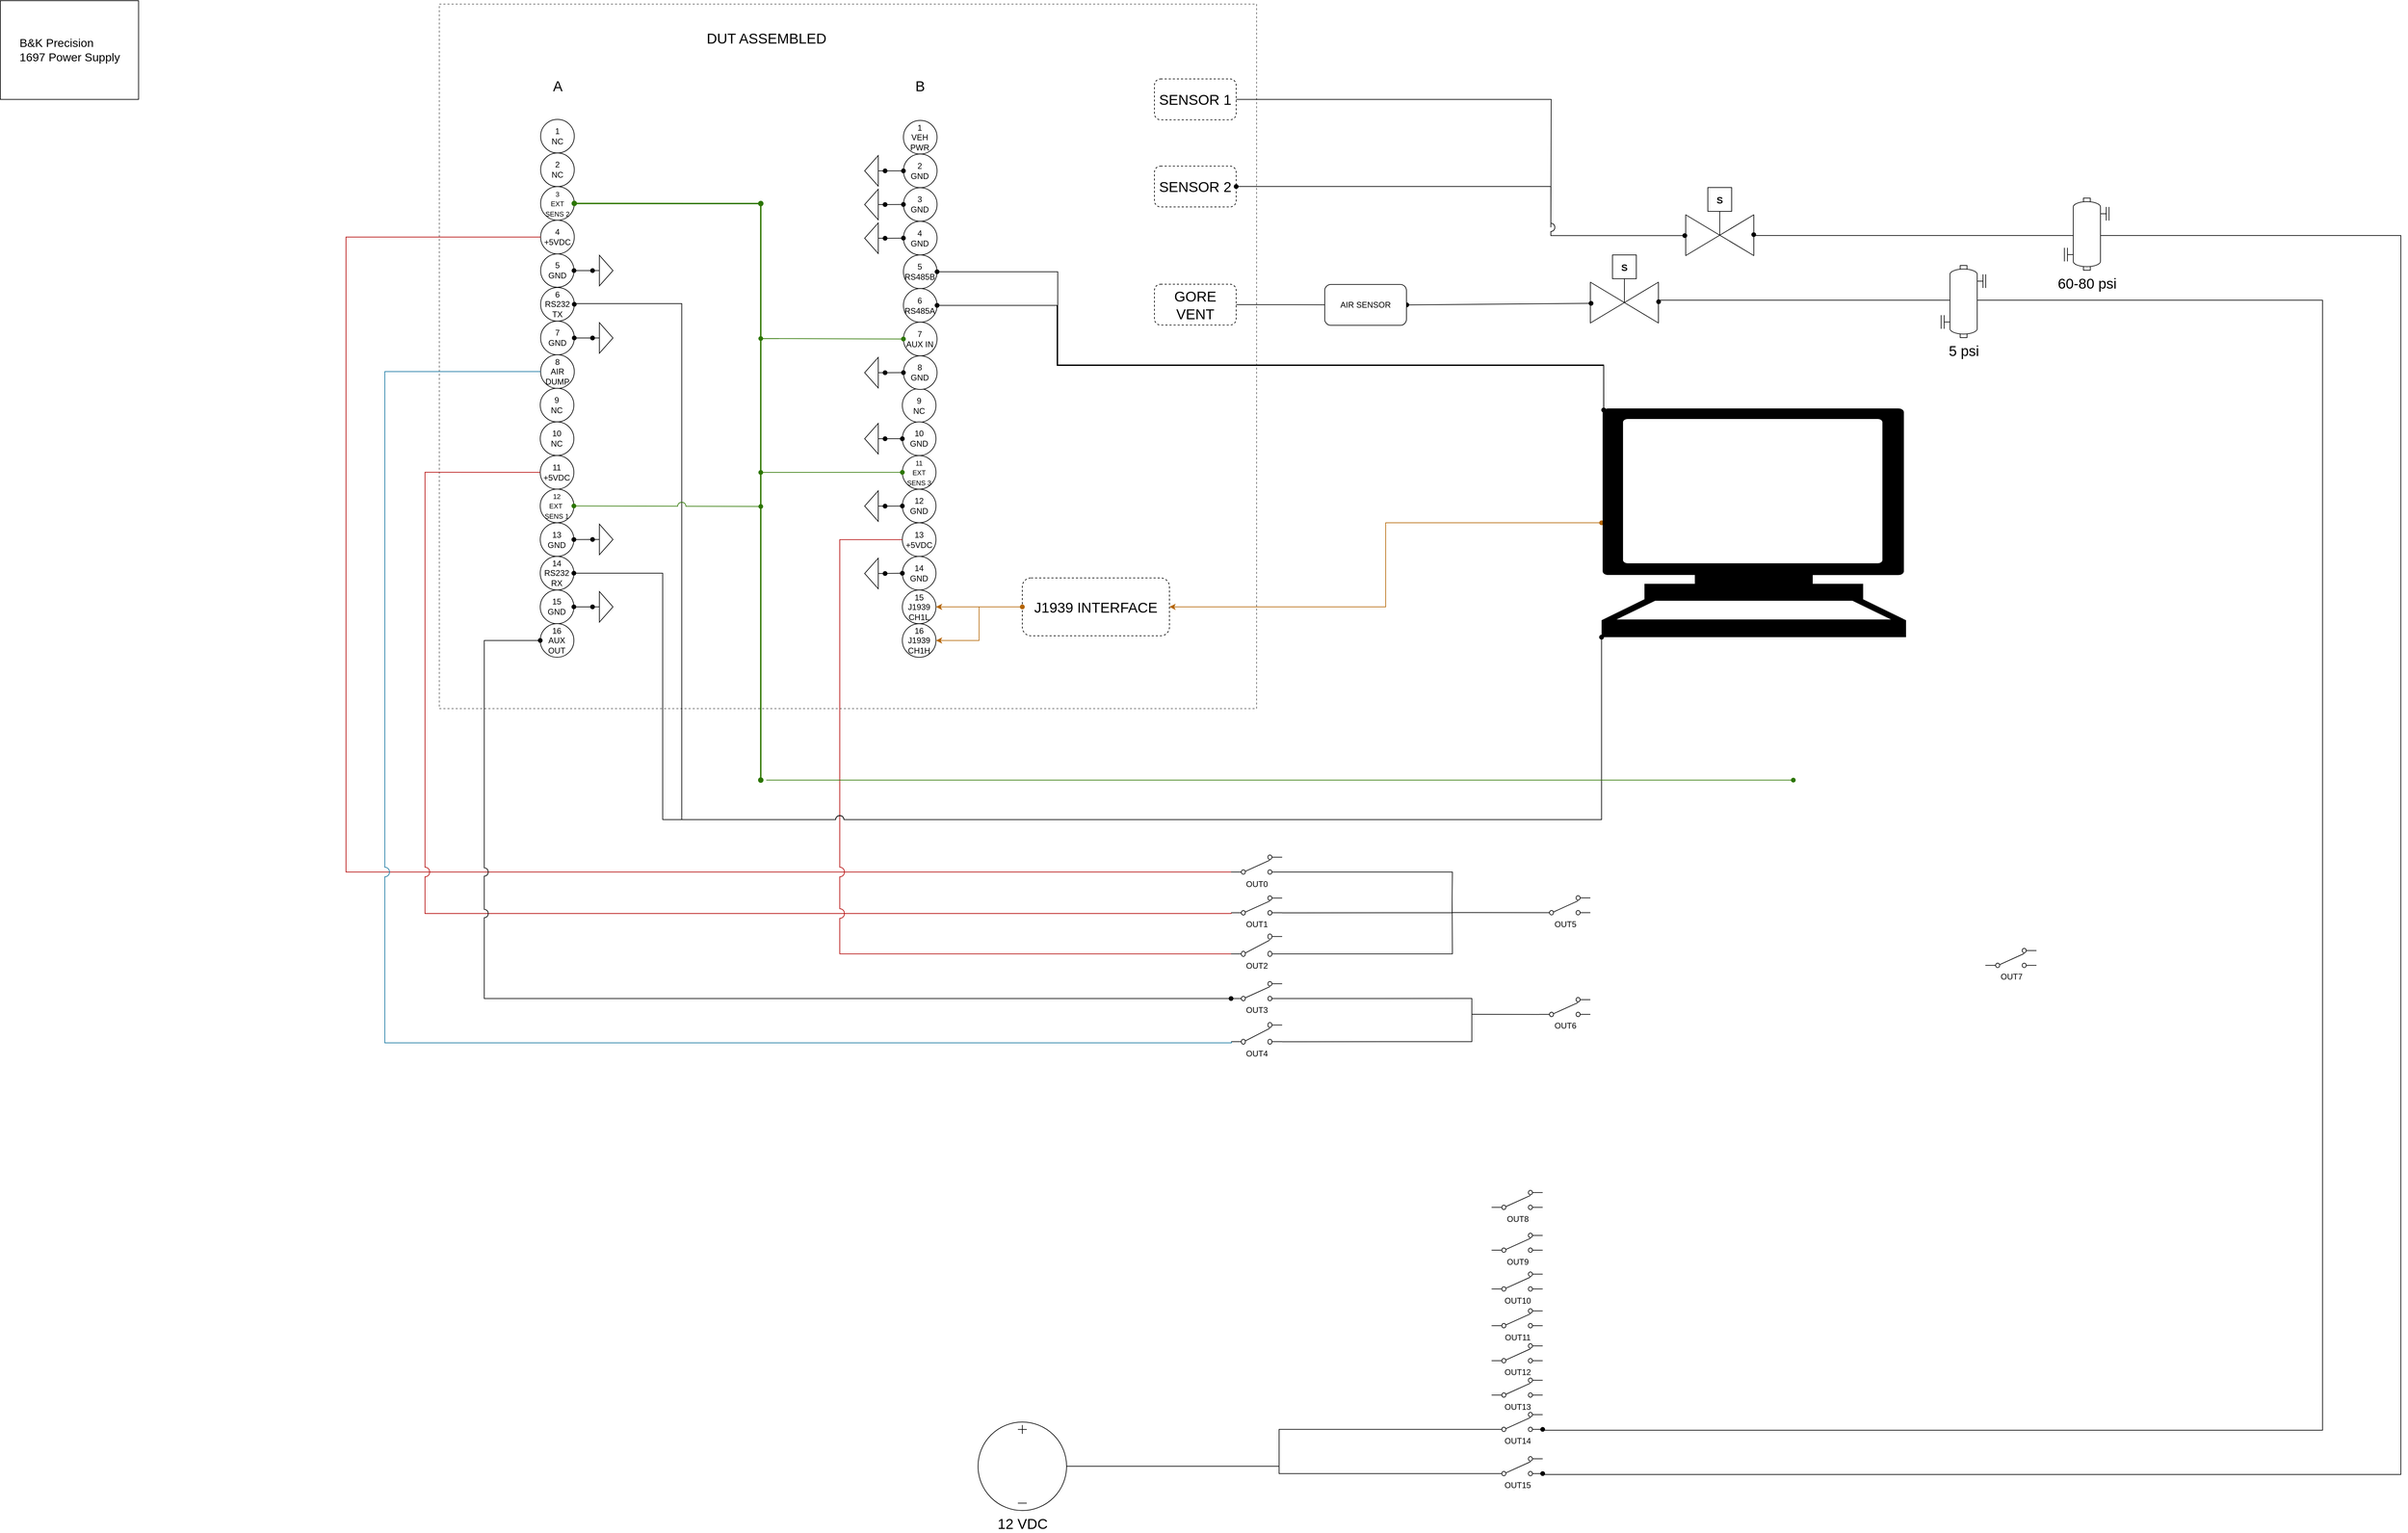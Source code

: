 <mxfile version="10.7.7" type="github"><diagram id="yUkgAFetrHzrEej8k_ya" name="Page-1"><mxGraphModel dx="2323" dy="1192" grid="1" gridSize="29" guides="1" tooltips="1" connect="1" arrows="1" fold="1" page="1" pageScale="1" pageWidth="4000" pageHeight="4000" background="none" math="0" shadow="0"><root><mxCell id="0"/><mxCell id="1" parent="0"/><mxCell id="-BZHvuiN5G1ZEWdsIXF4-2" value="&lt;div style=&quot;text-align: left ; font-size: 17px&quot;&gt;&lt;font style=&quot;font-size: 17px&quot;&gt;B&amp;amp;K Precision&lt;/font&gt;&lt;/div&gt;&lt;font style=&quot;font-size: 17px&quot;&gt;&lt;div style=&quot;text-align: left&quot;&gt;1697 Power Supply&lt;/div&gt;&lt;/font&gt;" style="rounded=0;whiteSpace=wrap;html=1;" parent="1" vertex="1"><mxGeometry x="275.5" y="15" width="203" height="145" as="geometry"/></mxCell><mxCell id="HjAZ5FEOsS6naLrcYmXP-299" value="" style="group" vertex="1" connectable="0" parent="1"><mxGeometry x="2082.5" y="1390" width="75" height="680" as="geometry"/></mxCell><mxCell id="HjAZ5FEOsS6naLrcYmXP-298" value="" style="group" vertex="1" connectable="0" parent="HjAZ5FEOsS6naLrcYmXP-299"><mxGeometry width="75" height="680" as="geometry"/></mxCell><mxCell id="HjAZ5FEOsS6naLrcYmXP-258" value="" style="group" vertex="1" connectable="0" parent="HjAZ5FEOsS6naLrcYmXP-298"><mxGeometry width="75" height="680" as="geometry"/></mxCell><mxCell id="HjAZ5FEOsS6naLrcYmXP-256" value="" style="group" vertex="1" connectable="0" parent="HjAZ5FEOsS6naLrcYmXP-258"><mxGeometry width="75" height="680.0" as="geometry"/></mxCell><mxCell id="HjAZ5FEOsS6naLrcYmXP-227" value="" style="group" vertex="1" connectable="0" parent="HjAZ5FEOsS6naLrcYmXP-256"><mxGeometry width="75" height="680.0" as="geometry"/></mxCell><mxCell id="HjAZ5FEOsS6naLrcYmXP-63" value="" style="group" vertex="1" connectable="0" parent="HjAZ5FEOsS6naLrcYmXP-227"><mxGeometry width="75" height="680.0" as="geometry"/></mxCell><mxCell id="HjAZ5FEOsS6naLrcYmXP-62" value="" style="group" vertex="1" connectable="0" parent="HjAZ5FEOsS6naLrcYmXP-63"><mxGeometry width="75" height="680.0" as="geometry"/></mxCell><mxCell id="HjAZ5FEOsS6naLrcYmXP-59" value="" style="group" vertex="1" connectable="0" parent="HjAZ5FEOsS6naLrcYmXP-62"><mxGeometry width="75" height="680.0" as="geometry"/></mxCell><mxCell id="HjAZ5FEOsS6naLrcYmXP-48" value="" style="group" vertex="1" connectable="0" parent="HjAZ5FEOsS6naLrcYmXP-59"><mxGeometry width="75" height="680.0" as="geometry"/></mxCell><mxCell id="HjAZ5FEOsS6naLrcYmXP-304" value="" style="group" vertex="1" connectable="0" parent="HjAZ5FEOsS6naLrcYmXP-48"><mxGeometry y="-4" width="75" height="162" as="geometry"/></mxCell><mxCell id="HjAZ5FEOsS6naLrcYmXP-4" value="OUT4" style="pointerEvents=1;verticalLabelPosition=bottom;shadow=0;dashed=0;align=center;fillColor=#ffffff;html=1;verticalAlign=top;strokeWidth=1;shape=mxgraph.electrical.electro-mechanical.2-way_switch;" vertex="1" parent="HjAZ5FEOsS6naLrcYmXP-304"><mxGeometry y="130" width="75" height="32" as="geometry"/></mxCell><mxCell id="HjAZ5FEOsS6naLrcYmXP-302" value="" style="group" vertex="1" connectable="0" parent="HjAZ5FEOsS6naLrcYmXP-304"><mxGeometry width="75" height="98.094" as="geometry"/></mxCell><mxCell id="HjAZ5FEOsS6naLrcYmXP-300" value="" style="group;container=1;" vertex="1" connectable="0" parent="HjAZ5FEOsS6naLrcYmXP-302"><mxGeometry width="75" height="98.094" as="geometry"/></mxCell><mxCell id="HjAZ5FEOsS6naLrcYmXP-3" value="OUT3" style="pointerEvents=1;verticalLabelPosition=bottom;shadow=0;dashed=0;align=center;fillColor=#ffffff;html=1;verticalAlign=top;strokeWidth=1;shape=mxgraph.electrical.electro-mechanical.2-way_switch;" vertex="1" parent="HjAZ5FEOsS6naLrcYmXP-300"><mxGeometry y="69.851" width="75" height="28.243" as="geometry"/></mxCell><mxCell id="HjAZ5FEOsS6naLrcYmXP-303" value="" style="group" vertex="1" connectable="0" parent="HjAZ5FEOsS6naLrcYmXP-300"><mxGeometry width="75" height="33" as="geometry"/></mxCell><mxCell id="HjAZ5FEOsS6naLrcYmXP-2" value="OUT2" style="pointerEvents=1;verticalLabelPosition=bottom;shadow=0;dashed=0;align=center;fillColor=#ffffff;html=1;verticalAlign=top;strokeWidth=1;shape=mxgraph.electrical.electro-mechanical.2-way_switch;" vertex="1" parent="HjAZ5FEOsS6naLrcYmXP-303"><mxGeometry width="75" height="33" as="geometry"/></mxCell><mxCell id="HjAZ5FEOsS6naLrcYmXP-61" value="Untitled Layer" parent="0"/><mxCell id="HjAZ5FEOsS6naLrcYmXP-161" value="" style="group;fillOpacity=0;fillColor=none;rounded=0;glass=0;strokeColor=#666666;fontColor=#333333;dashed=1;" vertex="1" connectable="0" parent="HjAZ5FEOsS6naLrcYmXP-61"><mxGeometry x="920" y="20" width="1200" height="1035" as="geometry"/></mxCell><mxCell id="HjAZ5FEOsS6naLrcYmXP-226" value="DUT ASSEMBLED" style="text;html=1;resizable=0;autosize=1;align=center;verticalAlign=middle;points=[];fillColor=none;strokeColor=none;rounded=0;glass=0;labelPosition=center;verticalLabelPosition=middle;fontSize=21;" vertex="1" parent="HjAZ5FEOsS6naLrcYmXP-61"><mxGeometry x="1340" y="60" width="120" height="20" as="geometry"/></mxCell><mxCell id="HjAZ5FEOsS6naLrcYmXP-251" value="A" style="text;html=1;strokeColor=none;fillColor=none;align=center;verticalAlign=middle;whiteSpace=wrap;rounded=0;glass=0;fontSize=21;" vertex="1" parent="HjAZ5FEOsS6naLrcYmXP-61"><mxGeometry x="1073.5" y="130" width="40" height="20" as="geometry"/></mxCell><mxCell id="HjAZ5FEOsS6naLrcYmXP-252" value="B" style="text;html=1;strokeColor=none;fillColor=none;align=center;verticalAlign=middle;whiteSpace=wrap;rounded=0;glass=0;fontSize=21;" vertex="1" parent="HjAZ5FEOsS6naLrcYmXP-61"><mxGeometry x="1606" y="130" width="40" height="20" as="geometry"/></mxCell><mxCell id="HjAZ5FEOsS6naLrcYmXP-308" style="edgeStyle=elbowEdgeStyle;rounded=0;jumpStyle=none;jumpSize=12;orthogonalLoop=1;jettySize=auto;html=1;entryX=0;entryY=0.885;entryDx=0;entryDy=0;entryPerimeter=0;sourcePerimeterSpacing=0;endArrow=none;endFill=0;targetPerimeterSpacing=0;fontSize=21;" edge="1" parent="HjAZ5FEOsS6naLrcYmXP-61" source="HjAZ5FEOsS6naLrcYmXP-262" target="HjAZ5FEOsS6naLrcYmXP-19"><mxGeometry relative="1" as="geometry"/></mxCell><mxCell id="HjAZ5FEOsS6naLrcYmXP-262" value="12 VDC" style="pointerEvents=1;verticalLabelPosition=bottom;shadow=0;dashed=0;align=center;fillColor=#ffffff;html=1;verticalAlign=top;strokeWidth=1;shape=mxgraph.electrical.signal_sources.dc_source_3;rounded=0;glass=0;fontSize=21;" vertex="1" parent="HjAZ5FEOsS6naLrcYmXP-61"><mxGeometry x="1711" y="2103" width="130" height="130" as="geometry"/></mxCell><mxCell id="HjAZ5FEOsS6naLrcYmXP-268" value="" style="verticalLabelPosition=bottom;align=center;html=1;verticalAlign=top;pointerEvents=1;dashed=0;shape=mxgraph.pid2valves.valve;valveType=gate;actuator=solenoid;rounded=0;glass=0;strokeWidth=1;fillColor=none;fontSize=21;" vertex="1" parent="HjAZ5FEOsS6naLrcYmXP-61"><mxGeometry x="2750" y="289.5" width="100" height="100" as="geometry"/></mxCell><mxCell id="HjAZ5FEOsS6naLrcYmXP-279" style="edgeStyle=orthogonalEdgeStyle;rounded=0;jumpStyle=sharp;jumpSize=12;orthogonalLoop=1;jettySize=auto;html=1;exitX=1;exitY=0.5;exitDx=0;exitDy=0;sourcePerimeterSpacing=0;endArrow=none;endFill=0;targetPerimeterSpacing=0;fontSize=21;" edge="1" parent="HjAZ5FEOsS6naLrcYmXP-61" source="HjAZ5FEOsS6naLrcYmXP-271"><mxGeometry relative="1" as="geometry"><mxPoint x="2552" y="348" as="targetPoint"/></mxGeometry></mxCell><mxCell id="HjAZ5FEOsS6naLrcYmXP-271" value="SENSOR 1" style="rounded=1;whiteSpace=wrap;html=1;glass=0;dashed=1;strokeWidth=1;fillColor=none;fontSize=21;align=center;" vertex="1" parent="HjAZ5FEOsS6naLrcYmXP-61"><mxGeometry x="1970" y="130" width="120" height="60" as="geometry"/></mxCell><mxCell id="HjAZ5FEOsS6naLrcYmXP-472" style="edgeStyle=orthogonalEdgeStyle;rounded=0;jumpStyle=arc;jumpSize=12;orthogonalLoop=1;jettySize=auto;html=1;exitX=1;exitY=0.5;exitDx=0;exitDy=0;startArrow=oval;startFill=1;sourcePerimeterSpacing=0;endArrow=oval;endFill=1;targetPerimeterSpacing=0;fontSize=21;entryX=-0.013;entryY=0.706;entryDx=0;entryDy=0;entryPerimeter=0;" edge="1" parent="HjAZ5FEOsS6naLrcYmXP-61" source="HjAZ5FEOsS6naLrcYmXP-272" target="HjAZ5FEOsS6naLrcYmXP-268"><mxGeometry relative="1" as="geometry"><mxPoint x="2697" y="348" as="targetPoint"/><Array as="points"><mxPoint x="2552" y="288"/><mxPoint x="2552" y="360"/></Array></mxGeometry></mxCell><mxCell id="HjAZ5FEOsS6naLrcYmXP-272" value="SENSOR 2" style="rounded=1;whiteSpace=wrap;html=1;glass=0;dashed=1;strokeWidth=1;fillColor=none;fontSize=21;align=center;" vertex="1" parent="HjAZ5FEOsS6naLrcYmXP-61"><mxGeometry x="1970" y="258" width="120" height="60" as="geometry"/></mxCell><mxCell id="HjAZ5FEOsS6naLrcYmXP-289" style="edgeStyle=none;rounded=0;jumpStyle=none;jumpSize=12;orthogonalLoop=1;jettySize=auto;html=1;exitX=1;exitY=0.5;exitDx=0;exitDy=0;sourcePerimeterSpacing=0;endArrow=none;endFill=0;targetPerimeterSpacing=0;fontSize=21;" edge="1" parent="HjAZ5FEOsS6naLrcYmXP-61" source="HjAZ5FEOsS6naLrcYmXP-277" target="HjAZ5FEOsS6naLrcYmXP-290"><mxGeometry relative="1" as="geometry"><mxPoint x="2280" y="461.857" as="targetPoint"/></mxGeometry></mxCell><mxCell id="HjAZ5FEOsS6naLrcYmXP-277" value="GORE VENT" style="rounded=1;whiteSpace=wrap;html=1;glass=0;dashed=1;strokeWidth=1;fillColor=none;fontSize=21;align=center;" vertex="1" parent="HjAZ5FEOsS6naLrcYmXP-61"><mxGeometry x="1970" y="431.5" width="120" height="60" as="geometry"/></mxCell><mxCell id="HjAZ5FEOsS6naLrcYmXP-278" style="edgeStyle=orthogonalEdgeStyle;rounded=0;jumpStyle=sharp;jumpSize=12;orthogonalLoop=1;jettySize=auto;html=1;exitX=1;exitY=0.885;exitDx=0;exitDy=0;exitPerimeter=0;entryX=0.999;entryY=0.692;entryDx=0;entryDy=0;entryPerimeter=0;sourcePerimeterSpacing=0;endArrow=oval;endFill=1;targetPerimeterSpacing=0;fontSize=21;startArrow=oval;startFill=1;" edge="1" parent="HjAZ5FEOsS6naLrcYmXP-61" source="HjAZ5FEOsS6naLrcYmXP-20" target="HjAZ5FEOsS6naLrcYmXP-268"><mxGeometry relative="1" as="geometry"><Array as="points"><mxPoint x="2540" y="2180"/><mxPoint x="3800" y="2180"/><mxPoint x="3800" y="360"/><mxPoint x="2850" y="360"/></Array></mxGeometry></mxCell><mxCell id="HjAZ5FEOsS6naLrcYmXP-287" style="edgeStyle=orthogonalEdgeStyle;rounded=0;jumpStyle=none;jumpSize=12;orthogonalLoop=1;jettySize=auto;html=1;exitX=1;exitY=0.885;exitDx=0;exitDy=0;exitPerimeter=0;sourcePerimeterSpacing=0;endArrow=oval;endFill=1;targetPerimeterSpacing=0;fontSize=21;entryX=1.002;entryY=0.688;entryDx=0;entryDy=0;entryPerimeter=0;startArrow=oval;startFill=1;" edge="1" parent="HjAZ5FEOsS6naLrcYmXP-61" source="HjAZ5FEOsS6naLrcYmXP-19" target="HjAZ5FEOsS6naLrcYmXP-288"><mxGeometry relative="1" as="geometry"><mxPoint x="2880" y="460" as="targetPoint"/><Array as="points"><mxPoint x="3685" y="2115"/><mxPoint x="3685" y="455"/><mxPoint x="2710" y="455"/></Array></mxGeometry></mxCell><mxCell id="HjAZ5FEOsS6naLrcYmXP-288" value="" style="verticalLabelPosition=bottom;align=center;html=1;verticalAlign=top;pointerEvents=1;dashed=0;shape=mxgraph.pid2valves.valve;valveType=gate;actuator=solenoid;rounded=0;glass=0;strokeWidth=1;fillColor=none;fontSize=21;" vertex="1" parent="HjAZ5FEOsS6naLrcYmXP-61"><mxGeometry x="2610" y="388.5" width="100" height="100" as="geometry"/></mxCell><mxCell id="HjAZ5FEOsS6naLrcYmXP-291" style="edgeStyle=none;rounded=0;jumpStyle=none;jumpSize=12;orthogonalLoop=1;jettySize=auto;html=1;exitX=1;exitY=0.5;exitDx=0;exitDy=0;entryX=0.01;entryY=0.711;entryDx=0;entryDy=0;entryPerimeter=0;sourcePerimeterSpacing=0;endArrow=oval;endFill=1;targetPerimeterSpacing=0;fontSize=21;startArrow=oval;startFill=1;" edge="1" parent="HjAZ5FEOsS6naLrcYmXP-61" target="HjAZ5FEOsS6naLrcYmXP-288"><mxGeometry relative="1" as="geometry"><mxPoint x="2340.478" y="461.899" as="sourcePoint"/><mxPoint x="2609.528" y="466.145" as="targetPoint"/></mxGeometry></mxCell><mxCell id="HjAZ5FEOsS6naLrcYmXP-290" value="AIR SENSOR" style="rounded=1;whiteSpace=wrap;html=1;" vertex="1" parent="HjAZ5FEOsS6naLrcYmXP-61"><mxGeometry x="2220" y="431.857" width="120" height="60" as="geometry"/></mxCell><mxCell id="HjAZ5FEOsS6naLrcYmXP-301" value="" style="group" vertex="1" connectable="0" parent="HjAZ5FEOsS6naLrcYmXP-61"><mxGeometry x="2082.5" y="1270" width="75" height="88.193" as="geometry"/></mxCell><mxCell id="1sGnDJpFQEt8SFVLs0En-2" value="OUT0" style="pointerEvents=1;verticalLabelPosition=bottom;shadow=0;dashed=0;align=center;fillColor=#ffffff;html=1;verticalAlign=top;strokeWidth=1;shape=mxgraph.electrical.electro-mechanical.2-way_switch;spacing=3;" parent="HjAZ5FEOsS6naLrcYmXP-301" vertex="1"><mxGeometry width="75" height="28.243" as="geometry"/></mxCell><mxCell id="HjAZ5FEOsS6naLrcYmXP-1" value="OUT1" style="pointerEvents=1;verticalLabelPosition=bottom;shadow=0;dashed=0;align=center;fillColor=#ffffff;html=1;verticalAlign=top;strokeWidth=1;shape=mxgraph.electrical.electro-mechanical.2-way_switch;" vertex="1" parent="HjAZ5FEOsS6naLrcYmXP-301"><mxGeometry y="59.95" width="75" height="28.243" as="geometry"/></mxCell><mxCell id="HjAZ5FEOsS6naLrcYmXP-168" value="" style="group" vertex="1" connectable="0" parent="HjAZ5FEOsS6naLrcYmXP-61"><mxGeometry x="1068.784" y="189.322" width="49.405" height="395.238" as="geometry"/></mxCell><mxCell id="HjAZ5FEOsS6naLrcYmXP-169" value="" style="group" vertex="1" connectable="0" parent="HjAZ5FEOsS6naLrcYmXP-168"><mxGeometry y="197.619" width="49.405" height="197.619" as="geometry"/></mxCell><mxCell id="HjAZ5FEOsS6naLrcYmXP-170" value="" style="group" vertex="1" connectable="0" parent="HjAZ5FEOsS6naLrcYmXP-169"><mxGeometry width="49.405" height="197.619" as="geometry"/></mxCell><mxCell id="HjAZ5FEOsS6naLrcYmXP-171" value="&lt;span&gt;5&lt;br&gt;GND&lt;/span&gt;" style="ellipse;whiteSpace=wrap;html=1;aspect=fixed;strokeWidth=1;" vertex="1" parent="HjAZ5FEOsS6naLrcYmXP-170"><mxGeometry width="49" height="49" as="geometry"/></mxCell><mxCell id="HjAZ5FEOsS6naLrcYmXP-172" value="6&lt;br&gt;RS232 TX" style="ellipse;whiteSpace=wrap;html=1;aspect=fixed;strokeWidth=1;" vertex="1" parent="HjAZ5FEOsS6naLrcYmXP-170"><mxGeometry y="49.405" width="49.405" height="49.405" as="geometry"/></mxCell><mxCell id="HjAZ5FEOsS6naLrcYmXP-173" value="&lt;span&gt;7&lt;br&gt;GND&lt;/span&gt;" style="ellipse;whiteSpace=wrap;html=1;aspect=fixed;strokeWidth=1;" vertex="1" parent="HjAZ5FEOsS6naLrcYmXP-170"><mxGeometry y="98.81" width="49.405" height="49.405" as="geometry"/></mxCell><mxCell id="HjAZ5FEOsS6naLrcYmXP-174" value="8&lt;br&gt;AIR DUMP" style="ellipse;whiteSpace=wrap;html=1;aspect=fixed;strokeWidth=1;" vertex="1" parent="HjAZ5FEOsS6naLrcYmXP-170"><mxGeometry y="148.214" width="49.405" height="49.405" as="geometry"/></mxCell><mxCell id="HjAZ5FEOsS6naLrcYmXP-175" value="" style="group" vertex="1" connectable="0" parent="HjAZ5FEOsS6naLrcYmXP-168"><mxGeometry width="49.405" height="197.619" as="geometry"/></mxCell><mxCell id="HjAZ5FEOsS6naLrcYmXP-176" value="" style="group" vertex="1" connectable="0" parent="HjAZ5FEOsS6naLrcYmXP-175"><mxGeometry width="49.405" height="197.619" as="geometry"/></mxCell><mxCell id="HjAZ5FEOsS6naLrcYmXP-177" value="" style="group" vertex="1" connectable="0" parent="HjAZ5FEOsS6naLrcYmXP-176"><mxGeometry width="49.405" height="197.619" as="geometry"/></mxCell><mxCell id="HjAZ5FEOsS6naLrcYmXP-178" value="1&lt;br&gt;NC" style="ellipse;whiteSpace=wrap;html=1;aspect=fixed;strokeWidth=1;" vertex="1" parent="HjAZ5FEOsS6naLrcYmXP-177"><mxGeometry width="49.405" height="49.405" as="geometry"/></mxCell><mxCell id="HjAZ5FEOsS6naLrcYmXP-179" value="&lt;span&gt;2&lt;br&gt;NC&lt;/span&gt;" style="ellipse;whiteSpace=wrap;html=1;aspect=fixed;strokeWidth=1;" vertex="1" parent="HjAZ5FEOsS6naLrcYmXP-177"><mxGeometry y="49.405" width="49.405" height="49.405" as="geometry"/></mxCell><mxCell id="HjAZ5FEOsS6naLrcYmXP-180" value="&lt;font style=&quot;font-size: 10px&quot;&gt;3&lt;br&gt;EXT SENS 2&lt;/font&gt;" style="ellipse;whiteSpace=wrap;html=1;aspect=fixed;strokeWidth=1;" vertex="1" parent="HjAZ5FEOsS6naLrcYmXP-177"><mxGeometry y="98.81" width="49.405" height="49.405" as="geometry"/></mxCell><mxCell id="HjAZ5FEOsS6naLrcYmXP-181" value="4&lt;br&gt;+5VDC" style="ellipse;whiteSpace=wrap;html=1;aspect=fixed;strokeWidth=1;" vertex="1" parent="HjAZ5FEOsS6naLrcYmXP-177"><mxGeometry y="148.214" width="49.405" height="49.405" as="geometry"/></mxCell><mxCell id="HjAZ5FEOsS6naLrcYmXP-182" value="" style="group;" vertex="1" connectable="0" parent="HjAZ5FEOsS6naLrcYmXP-61"><mxGeometry x="1068.188" y="584.322" width="49.405" height="395.238" as="geometry"/></mxCell><mxCell id="HjAZ5FEOsS6naLrcYmXP-183" value="" style="group" vertex="1" connectable="0" parent="HjAZ5FEOsS6naLrcYmXP-182"><mxGeometry width="49.405" height="197.619" as="geometry"/></mxCell><mxCell id="HjAZ5FEOsS6naLrcYmXP-184" value="" style="group" vertex="1" connectable="0" parent="HjAZ5FEOsS6naLrcYmXP-183"><mxGeometry width="49.405" height="197.619" as="geometry"/></mxCell><mxCell id="HjAZ5FEOsS6naLrcYmXP-185" value="&lt;span&gt;9&lt;br&gt;NC&lt;/span&gt;" style="ellipse;whiteSpace=wrap;html=1;aspect=fixed;strokeWidth=1;" vertex="1" parent="HjAZ5FEOsS6naLrcYmXP-184"><mxGeometry width="49.405" height="49.405" as="geometry"/></mxCell><mxCell id="HjAZ5FEOsS6naLrcYmXP-186" value="&lt;span&gt;10&lt;br&gt;NC&lt;/span&gt;" style="ellipse;whiteSpace=wrap;html=1;aspect=fixed;strokeWidth=1;" vertex="1" parent="HjAZ5FEOsS6naLrcYmXP-184"><mxGeometry y="49.405" width="49.405" height="49.405" as="geometry"/></mxCell><mxCell id="HjAZ5FEOsS6naLrcYmXP-187" value="11&lt;br&gt;+5VDC" style="ellipse;whiteSpace=wrap;html=1;aspect=fixed;strokeWidth=1;" vertex="1" parent="HjAZ5FEOsS6naLrcYmXP-184"><mxGeometry y="98.81" width="49.405" height="49.405" as="geometry"/></mxCell><mxCell id="HjAZ5FEOsS6naLrcYmXP-188" value="&lt;span style=&quot;font-size: 10px&quot;&gt;12&lt;br&gt;EXT&amp;nbsp; SENS 1&lt;/span&gt;" style="ellipse;whiteSpace=wrap;html=1;aspect=fixed;strokeWidth=1;" vertex="1" parent="HjAZ5FEOsS6naLrcYmXP-184"><mxGeometry y="148.214" width="49.405" height="49.405" as="geometry"/></mxCell><mxCell id="HjAZ5FEOsS6naLrcYmXP-189" value="" style="group" vertex="1" connectable="0" parent="HjAZ5FEOsS6naLrcYmXP-182"><mxGeometry y="197.619" width="49.405" height="197.619" as="geometry"/></mxCell><mxCell id="HjAZ5FEOsS6naLrcYmXP-190" value="" style="group" vertex="1" connectable="0" parent="HjAZ5FEOsS6naLrcYmXP-189"><mxGeometry width="49.405" height="197.619" as="geometry"/></mxCell><mxCell id="HjAZ5FEOsS6naLrcYmXP-191" value="&lt;span&gt;13&lt;br&gt;GND&lt;/span&gt;" style="ellipse;whiteSpace=wrap;html=1;aspect=fixed;strokeWidth=1;" vertex="1" parent="HjAZ5FEOsS6naLrcYmXP-190"><mxGeometry width="49.405" height="49.405" as="geometry"/></mxCell><mxCell id="HjAZ5FEOsS6naLrcYmXP-192" value="14&lt;br&gt;RS232 RX" style="ellipse;whiteSpace=wrap;html=1;aspect=fixed;strokeWidth=1;" vertex="1" parent="HjAZ5FEOsS6naLrcYmXP-190"><mxGeometry y="49.405" width="49.405" height="49.405" as="geometry"/></mxCell><mxCell id="HjAZ5FEOsS6naLrcYmXP-193" value="&lt;span&gt;15&lt;br&gt;GND&lt;/span&gt;" style="ellipse;whiteSpace=wrap;html=1;aspect=fixed;strokeWidth=1;" vertex="1" parent="HjAZ5FEOsS6naLrcYmXP-190"><mxGeometry y="98.81" width="49.405" height="49.405" as="geometry"/></mxCell><mxCell id="HjAZ5FEOsS6naLrcYmXP-194" value="16&lt;br&gt;AUX OUT" style="ellipse;whiteSpace=wrap;html=1;aspect=fixed;strokeWidth=1;" vertex="1" parent="HjAZ5FEOsS6naLrcYmXP-190"><mxGeometry y="148.214" width="49.405" height="49.405" as="geometry"/></mxCell><mxCell id="HjAZ5FEOsS6naLrcYmXP-216" value="&lt;span&gt;9&lt;br&gt;NC&lt;/span&gt;" style="ellipse;whiteSpace=wrap;html=1;aspect=fixed;strokeWidth=1;" vertex="1" parent="HjAZ5FEOsS6naLrcYmXP-61"><mxGeometry x="1599.843" y="584.881" width="49.405" height="49.405" as="geometry"/></mxCell><mxCell id="HjAZ5FEOsS6naLrcYmXP-199" value="" style="group" vertex="1" connectable="0" parent="HjAZ5FEOsS6naLrcYmXP-61"><mxGeometry x="1601.438" y="190.881" width="49.405" height="395.238" as="geometry"/></mxCell><mxCell id="HjAZ5FEOsS6naLrcYmXP-200" value="" style="group" vertex="1" connectable="0" parent="HjAZ5FEOsS6naLrcYmXP-199"><mxGeometry y="197.619" width="49.405" height="197.619" as="geometry"/></mxCell><mxCell id="HjAZ5FEOsS6naLrcYmXP-201" value="" style="group" vertex="1" connectable="0" parent="HjAZ5FEOsS6naLrcYmXP-200"><mxGeometry width="49.405" height="197.619" as="geometry"/></mxCell><mxCell id="HjAZ5FEOsS6naLrcYmXP-202" value="5&lt;br&gt;RS485B" style="ellipse;whiteSpace=wrap;html=1;aspect=fixed;strokeWidth=1;" vertex="1" parent="HjAZ5FEOsS6naLrcYmXP-201"><mxGeometry width="49.405" height="49.405" as="geometry"/></mxCell><mxCell id="HjAZ5FEOsS6naLrcYmXP-203" value="6&lt;br&gt;RS485A" style="ellipse;whiteSpace=wrap;html=1;aspect=fixed;strokeWidth=1;" vertex="1" parent="HjAZ5FEOsS6naLrcYmXP-201"><mxGeometry y="49.405" width="49.405" height="49.405" as="geometry"/></mxCell><mxCell id="HjAZ5FEOsS6naLrcYmXP-204" value="7&lt;br&gt;AUX IN" style="ellipse;whiteSpace=wrap;html=1;aspect=fixed;strokeWidth=1;" vertex="1" parent="HjAZ5FEOsS6naLrcYmXP-201"><mxGeometry y="98.81" width="49.405" height="49.405" as="geometry"/></mxCell><mxCell id="HjAZ5FEOsS6naLrcYmXP-205" value="&lt;span&gt;8&lt;br&gt;GND&lt;/span&gt;" style="ellipse;whiteSpace=wrap;html=1;aspect=fixed;strokeWidth=1;" vertex="1" parent="HjAZ5FEOsS6naLrcYmXP-201"><mxGeometry y="148.214" width="49.405" height="49.405" as="geometry"/></mxCell><mxCell id="HjAZ5FEOsS6naLrcYmXP-206" value="" style="group" vertex="1" connectable="0" parent="HjAZ5FEOsS6naLrcYmXP-199"><mxGeometry width="49.405" height="197.619" as="geometry"/></mxCell><mxCell id="HjAZ5FEOsS6naLrcYmXP-207" value="" style="group" vertex="1" connectable="0" parent="HjAZ5FEOsS6naLrcYmXP-206"><mxGeometry width="49.405" height="197.619" as="geometry"/></mxCell><mxCell id="HjAZ5FEOsS6naLrcYmXP-208" value="" style="group" vertex="1" connectable="0" parent="HjAZ5FEOsS6naLrcYmXP-207"><mxGeometry width="49.405" height="197.619" as="geometry"/></mxCell><mxCell id="HjAZ5FEOsS6naLrcYmXP-209" value="1&lt;br&gt;VEH PWR" style="ellipse;whiteSpace=wrap;html=1;aspect=fixed;strokeWidth=1;" vertex="1" parent="HjAZ5FEOsS6naLrcYmXP-208"><mxGeometry width="49.405" height="49.405" as="geometry"/></mxCell><mxCell id="HjAZ5FEOsS6naLrcYmXP-210" value="2&lt;br&gt;GND" style="ellipse;whiteSpace=wrap;html=1;aspect=fixed;strokeWidth=1;" vertex="1" parent="HjAZ5FEOsS6naLrcYmXP-208"><mxGeometry y="49.405" width="49.405" height="49.405" as="geometry"/></mxCell><mxCell id="HjAZ5FEOsS6naLrcYmXP-211" value="&lt;span&gt;3&lt;br&gt;GND&lt;/span&gt;" style="ellipse;whiteSpace=wrap;html=1;aspect=fixed;strokeWidth=1;" vertex="1" parent="HjAZ5FEOsS6naLrcYmXP-208"><mxGeometry y="98.81" width="49.405" height="49.405" as="geometry"/></mxCell><mxCell id="HjAZ5FEOsS6naLrcYmXP-212" value="&lt;span&gt;4&lt;br&gt;GND&lt;/span&gt;" style="ellipse;whiteSpace=wrap;html=1;aspect=fixed;strokeWidth=1;" vertex="1" parent="HjAZ5FEOsS6naLrcYmXP-208"><mxGeometry y="148.214" width="49.405" height="49.405" as="geometry"/></mxCell><mxCell id="HjAZ5FEOsS6naLrcYmXP-213" value="" style="group" vertex="1" connectable="0" parent="HjAZ5FEOsS6naLrcYmXP-61"><mxGeometry x="1599.843" y="584.381" width="49.405" height="395.238" as="geometry"/></mxCell><mxCell id="HjAZ5FEOsS6naLrcYmXP-214" value="" style="group" vertex="1" connectable="0" parent="HjAZ5FEOsS6naLrcYmXP-213"><mxGeometry width="49.405" height="197.619" as="geometry"/></mxCell><mxCell id="HjAZ5FEOsS6naLrcYmXP-215" value="" style="group" vertex="1" connectable="0" parent="HjAZ5FEOsS6naLrcYmXP-214"><mxGeometry width="49.405" height="197.619" as="geometry"/></mxCell><mxCell id="HjAZ5FEOsS6naLrcYmXP-217" value="&lt;span&gt;10&lt;br&gt;GND&lt;/span&gt;" style="ellipse;whiteSpace=wrap;html=1;aspect=fixed;strokeWidth=1;" vertex="1" parent="HjAZ5FEOsS6naLrcYmXP-215"><mxGeometry y="49.405" width="49.405" height="49.405" as="geometry"/></mxCell><mxCell id="HjAZ5FEOsS6naLrcYmXP-218" value="&lt;span style=&quot;font-size: 10px&quot;&gt;11&lt;br&gt;EXT SENS 3&lt;/span&gt;" style="ellipse;whiteSpace=wrap;html=1;aspect=fixed;strokeWidth=1;" vertex="1" parent="HjAZ5FEOsS6naLrcYmXP-215"><mxGeometry y="98.81" width="49.405" height="49.405" as="geometry"/></mxCell><mxCell id="HjAZ5FEOsS6naLrcYmXP-219" value="&lt;span&gt;12&lt;br&gt;GND&lt;/span&gt;" style="ellipse;whiteSpace=wrap;html=1;aspect=fixed;strokeWidth=1;" vertex="1" parent="HjAZ5FEOsS6naLrcYmXP-215"><mxGeometry y="148.214" width="49.405" height="49.405" as="geometry"/></mxCell><mxCell id="HjAZ5FEOsS6naLrcYmXP-220" value="" style="group" vertex="1" connectable="0" parent="HjAZ5FEOsS6naLrcYmXP-213"><mxGeometry y="197.619" width="49.405" height="197.619" as="geometry"/></mxCell><mxCell id="HjAZ5FEOsS6naLrcYmXP-221" value="" style="group" vertex="1" connectable="0" parent="HjAZ5FEOsS6naLrcYmXP-220"><mxGeometry width="49.405" height="197.619" as="geometry"/></mxCell><mxCell id="HjAZ5FEOsS6naLrcYmXP-222" value="13&lt;br&gt;+5VDC" style="ellipse;whiteSpace=wrap;html=1;aspect=fixed;strokeWidth=1;" vertex="1" parent="HjAZ5FEOsS6naLrcYmXP-221"><mxGeometry width="49.405" height="49.405" as="geometry"/></mxCell><mxCell id="HjAZ5FEOsS6naLrcYmXP-223" value="&lt;span&gt;14&lt;br&gt;GND&lt;/span&gt;" style="ellipse;whiteSpace=wrap;html=1;aspect=fixed;strokeWidth=1;" vertex="1" parent="HjAZ5FEOsS6naLrcYmXP-221"><mxGeometry y="49.405" width="49.405" height="49.405" as="geometry"/></mxCell><mxCell id="HjAZ5FEOsS6naLrcYmXP-224" value="&lt;span&gt;15&lt;br&gt;J1939&lt;/span&gt;&lt;br&gt;&lt;span&gt;CH1L&lt;/span&gt;" style="ellipse;whiteSpace=wrap;html=1;aspect=fixed;strokeWidth=1;" vertex="1" parent="HjAZ5FEOsS6naLrcYmXP-221"><mxGeometry y="98.81" width="49.405" height="49.405" as="geometry"/></mxCell><mxCell id="HjAZ5FEOsS6naLrcYmXP-225" value="16&lt;br&gt;J1939&lt;br&gt;CH1H&lt;br&gt;" style="ellipse;whiteSpace=wrap;html=1;aspect=fixed;strokeWidth=1;" vertex="1" parent="HjAZ5FEOsS6naLrcYmXP-221"><mxGeometry y="148.214" width="49.405" height="49.405" as="geometry"/></mxCell><mxCell id="HjAZ5FEOsS6naLrcYmXP-342" style="edgeStyle=orthogonalEdgeStyle;rounded=0;jumpStyle=arc;jumpSize=14;orthogonalLoop=1;jettySize=auto;html=1;exitX=0;exitY=0.5;exitDx=0;exitDy=0;entryX=0;entryY=0.885;entryDx=0;entryDy=0;entryPerimeter=0;sourcePerimeterSpacing=0;endArrow=none;endFill=0;targetPerimeterSpacing=0;fontSize=21;fillColor=#e51400;strokeColor=#B20000;" edge="1" parent="HjAZ5FEOsS6naLrcYmXP-61" source="HjAZ5FEOsS6naLrcYmXP-181" target="1sGnDJpFQEt8SFVLs0En-2"><mxGeometry relative="1" as="geometry"><Array as="points"><mxPoint x="783" y="362"/><mxPoint x="783" y="1295"/></Array></mxGeometry></mxCell><mxCell id="HjAZ5FEOsS6naLrcYmXP-343" style="edgeStyle=orthogonalEdgeStyle;rounded=0;jumpStyle=arc;jumpSize=14;orthogonalLoop=1;jettySize=auto;html=1;entryX=0;entryY=0.885;entryDx=0;entryDy=0;entryPerimeter=0;sourcePerimeterSpacing=0;endArrow=none;endFill=0;targetPerimeterSpacing=0;fontSize=21;fillColor=#e51400;strokeColor=#B20000;exitX=0;exitY=0.5;exitDx=0;exitDy=0;" edge="1" parent="HjAZ5FEOsS6naLrcYmXP-61" source="HjAZ5FEOsS6naLrcYmXP-187" target="HjAZ5FEOsS6naLrcYmXP-1"><mxGeometry relative="1" as="geometry"><mxPoint x="1074" y="708" as="sourcePoint"/><Array as="points"><mxPoint x="899" y="708"/><mxPoint x="899" y="1356"/><mxPoint x="2082" y="1356"/></Array></mxGeometry></mxCell><mxCell id="HjAZ5FEOsS6naLrcYmXP-345" style="edgeStyle=orthogonalEdgeStyle;rounded=0;jumpStyle=arc;jumpSize=14;orthogonalLoop=1;jettySize=auto;html=1;exitX=0;exitY=0.5;exitDx=0;exitDy=0;entryX=0;entryY=0.885;entryDx=0;entryDy=0;entryPerimeter=0;sourcePerimeterSpacing=0;endArrow=none;endFill=0;targetPerimeterSpacing=0;fontSize=21;fillColor=#e51400;strokeColor=#B20000;" edge="1" parent="HjAZ5FEOsS6naLrcYmXP-61" source="HjAZ5FEOsS6naLrcYmXP-222" target="HjAZ5FEOsS6naLrcYmXP-2"><mxGeometry relative="1" as="geometry"><Array as="points"><mxPoint x="1600" y="806"/><mxPoint x="1508" y="806"/><mxPoint x="1508" y="1415"/></Array></mxGeometry></mxCell><mxCell id="HjAZ5FEOsS6naLrcYmXP-347" style="edgeStyle=orthogonalEdgeStyle;rounded=0;jumpStyle=arc;jumpSize=14;orthogonalLoop=1;jettySize=auto;html=1;entryX=0;entryY=0.885;entryDx=0;entryDy=0;entryPerimeter=0;sourcePerimeterSpacing=0;endArrow=none;endFill=0;targetPerimeterSpacing=0;fontSize=21;fillColor=#b1ddf0;strokeColor=#10739e;" edge="1" parent="HjAZ5FEOsS6naLrcYmXP-61" source="HjAZ5FEOsS6naLrcYmXP-174" target="HjAZ5FEOsS6naLrcYmXP-4"><mxGeometry relative="1" as="geometry"><mxPoint x="1073" y="560" as="sourcePoint"/><Array as="points"><mxPoint x="840" y="560"/><mxPoint x="840" y="1546"/><mxPoint x="2083" y="1546"/><mxPoint x="2083" y="1545"/></Array></mxGeometry></mxCell><mxCell id="HjAZ5FEOsS6naLrcYmXP-14" value="OUT9" style="pointerEvents=1;verticalLabelPosition=bottom;shadow=0;dashed=0;align=center;fillColor=#ffffff;html=1;verticalAlign=top;strokeWidth=1;shape=mxgraph.electrical.electro-mechanical.2-way_switch;" vertex="1" parent="HjAZ5FEOsS6naLrcYmXP-61"><mxGeometry x="2465" y="1825.554" width="75" height="28.243" as="geometry"/></mxCell><mxCell id="HjAZ5FEOsS6naLrcYmXP-15" value="OUT10" style="pointerEvents=1;verticalLabelPosition=bottom;shadow=0;dashed=0;align=center;fillColor=#ffffff;html=1;verticalAlign=top;strokeWidth=1;shape=mxgraph.electrical.electro-mechanical.2-way_switch;" vertex="1" parent="HjAZ5FEOsS6naLrcYmXP-61"><mxGeometry x="2465" y="1882.505" width="75" height="28.243" as="geometry"/></mxCell><mxCell id="HjAZ5FEOsS6naLrcYmXP-16" value="OUT11" style="pointerEvents=1;verticalLabelPosition=bottom;shadow=0;dashed=0;align=center;fillColor=#ffffff;html=1;verticalAlign=top;strokeWidth=1;shape=mxgraph.electrical.electro-mechanical.2-way_switch;" vertex="1" parent="HjAZ5FEOsS6naLrcYmXP-61"><mxGeometry x="2465" y="1936.455" width="75" height="28.243" as="geometry"/></mxCell><mxCell id="HjAZ5FEOsS6naLrcYmXP-17" value="OUT12" style="pointerEvents=1;verticalLabelPosition=bottom;shadow=0;dashed=0;align=center;fillColor=#ffffff;html=1;verticalAlign=top;strokeWidth=1;shape=mxgraph.electrical.electro-mechanical.2-way_switch;" vertex="1" parent="HjAZ5FEOsS6naLrcYmXP-61"><mxGeometry x="2465" y="1987.906" width="75" height="28.243" as="geometry"/></mxCell><mxCell id="HjAZ5FEOsS6naLrcYmXP-18" value="OUT13" style="pointerEvents=1;verticalLabelPosition=bottom;shadow=0;dashed=0;align=center;fillColor=#ffffff;html=1;verticalAlign=top;strokeWidth=1;shape=mxgraph.electrical.electro-mechanical.2-way_switch;" vertex="1" parent="HjAZ5FEOsS6naLrcYmXP-61"><mxGeometry x="2465" y="2038.356" width="75" height="28.243" as="geometry"/></mxCell><mxCell id="HjAZ5FEOsS6naLrcYmXP-19" value="OUT14" style="pointerEvents=1;verticalLabelPosition=bottom;shadow=0;dashed=0;align=center;fillColor=#ffffff;html=1;verticalAlign=top;strokeWidth=1;shape=mxgraph.electrical.electro-mechanical.2-way_switch;" vertex="1" parent="HjAZ5FEOsS6naLrcYmXP-61"><mxGeometry x="2465" y="2088.807" width="75" height="28.243" as="geometry"/></mxCell><mxCell id="HjAZ5FEOsS6naLrcYmXP-348" style="edgeStyle=orthogonalEdgeStyle;rounded=0;jumpStyle=arc;jumpSize=14;orthogonalLoop=1;jettySize=auto;html=1;exitX=0;exitY=0.885;exitDx=0;exitDy=0;exitPerimeter=0;entryX=1.008;entryY=0.5;entryDx=0;entryDy=0;entryPerimeter=0;sourcePerimeterSpacing=0;endArrow=none;endFill=0;targetPerimeterSpacing=0;fontSize=21;" edge="1" parent="HjAZ5FEOsS6naLrcYmXP-61" source="HjAZ5FEOsS6naLrcYmXP-20" target="HjAZ5FEOsS6naLrcYmXP-262"><mxGeometry relative="1" as="geometry"/></mxCell><mxCell id="HjAZ5FEOsS6naLrcYmXP-20" value="OUT15" style="pointerEvents=1;verticalLabelPosition=bottom;shadow=0;dashed=0;align=center;fillColor=#ffffff;html=1;verticalAlign=top;strokeWidth=1;shape=mxgraph.electrical.electro-mechanical.2-way_switch;" vertex="1" parent="HjAZ5FEOsS6naLrcYmXP-61"><mxGeometry x="2465" y="2153.757" width="75" height="28.243" as="geometry"/></mxCell><mxCell id="HjAZ5FEOsS6naLrcYmXP-13" value="OUT8" style="pointerEvents=1;verticalLabelPosition=bottom;shadow=0;dashed=0;align=center;fillColor=#ffffff;html=1;verticalAlign=top;strokeWidth=1;shape=mxgraph.electrical.electro-mechanical.2-way_switch;" vertex="1" parent="HjAZ5FEOsS6naLrcYmXP-61"><mxGeometry x="2465" y="1762.604" width="75" height="28.243" as="geometry"/></mxCell><mxCell id="HjAZ5FEOsS6naLrcYmXP-349" style="edgeStyle=orthogonalEdgeStyle;rounded=0;jumpStyle=arc;jumpSize=14;orthogonalLoop=1;jettySize=auto;html=1;exitX=1;exitY=0.885;exitDx=0;exitDy=0;exitPerimeter=0;sourcePerimeterSpacing=0;endArrow=none;endFill=0;targetPerimeterSpacing=0;fontSize=21;" edge="1" parent="HjAZ5FEOsS6naLrcYmXP-61" source="1sGnDJpFQEt8SFVLs0En-2"><mxGeometry relative="1" as="geometry"><mxPoint x="2407" y="1334" as="targetPoint"/></mxGeometry></mxCell><mxCell id="HjAZ5FEOsS6naLrcYmXP-350" style="edgeStyle=orthogonalEdgeStyle;rounded=0;jumpStyle=arc;jumpSize=14;orthogonalLoop=1;jettySize=auto;html=1;exitX=1;exitY=0.885;exitDx=0;exitDy=0;exitPerimeter=0;sourcePerimeterSpacing=0;endArrow=none;endFill=0;targetPerimeterSpacing=0;fontSize=21;" edge="1" parent="HjAZ5FEOsS6naLrcYmXP-61" source="HjAZ5FEOsS6naLrcYmXP-1"><mxGeometry relative="1" as="geometry"><mxPoint x="2407" y="1334" as="targetPoint"/><Array as="points"><mxPoint x="2407" y="1355"/></Array></mxGeometry></mxCell><mxCell id="HjAZ5FEOsS6naLrcYmXP-351" style="edgeStyle=orthogonalEdgeStyle;rounded=0;jumpStyle=arc;jumpSize=14;orthogonalLoop=1;jettySize=auto;html=1;exitX=1;exitY=0.885;exitDx=0;exitDy=0;exitPerimeter=0;sourcePerimeterSpacing=0;endArrow=none;endFill=0;targetPerimeterSpacing=0;fontSize=21;" edge="1" parent="HjAZ5FEOsS6naLrcYmXP-61" source="HjAZ5FEOsS6naLrcYmXP-2"><mxGeometry relative="1" as="geometry"><mxPoint x="2407" y="1334" as="targetPoint"/></mxGeometry></mxCell><mxCell id="HjAZ5FEOsS6naLrcYmXP-355" style="edgeStyle=orthogonalEdgeStyle;rounded=0;jumpStyle=arc;jumpSize=14;orthogonalLoop=1;jettySize=auto;html=1;exitX=0;exitY=0.885;exitDx=0;exitDy=0;exitPerimeter=0;sourcePerimeterSpacing=0;endArrow=none;endFill=0;targetPerimeterSpacing=0;fontSize=21;" edge="1" parent="HjAZ5FEOsS6naLrcYmXP-61" source="HjAZ5FEOsS6naLrcYmXP-5"><mxGeometry relative="1" as="geometry"><mxPoint x="2407.0" y="1354.586" as="targetPoint"/></mxGeometry></mxCell><mxCell id="HjAZ5FEOsS6naLrcYmXP-5" value="OUT5" style="pointerEvents=1;verticalLabelPosition=bottom;shadow=0;dashed=0;align=center;fillColor=#ffffff;html=1;verticalAlign=top;strokeWidth=1;shape=mxgraph.electrical.electro-mechanical.2-way_switch;" vertex="1" parent="HjAZ5FEOsS6naLrcYmXP-61"><mxGeometry x="2535" y="1329.752" width="75" height="28.243" as="geometry"/></mxCell><mxCell id="HjAZ5FEOsS6naLrcYmXP-364" style="edgeStyle=none;rounded=0;jumpStyle=arc;jumpSize=14;orthogonalLoop=1;jettySize=auto;html=1;exitX=0;exitY=0.885;exitDx=0;exitDy=0;exitPerimeter=0;sourcePerimeterSpacing=0;endArrow=none;endFill=0;targetPerimeterSpacing=0;fontSize=21;" edge="1" parent="HjAZ5FEOsS6naLrcYmXP-61" source="HjAZ5FEOsS6naLrcYmXP-11"><mxGeometry relative="1" as="geometry"><mxPoint x="2436" y="1504" as="targetPoint"/><Array as="points"><mxPoint x="2436" y="1504"/></Array></mxGeometry></mxCell><mxCell id="HjAZ5FEOsS6naLrcYmXP-11" value="OUT6" style="pointerEvents=1;verticalLabelPosition=bottom;shadow=0;dashed=0;align=center;fillColor=#ffffff;html=1;verticalAlign=top;strokeWidth=1;shape=mxgraph.electrical.electro-mechanical.2-way_switch;" vertex="1" parent="HjAZ5FEOsS6naLrcYmXP-61"><mxGeometry x="2535" y="1479.203" width="75" height="28.243" as="geometry"/></mxCell><mxCell id="HjAZ5FEOsS6naLrcYmXP-12" value="OUT7" style="pointerEvents=1;verticalLabelPosition=bottom;shadow=0;dashed=0;align=center;fillColor=#ffffff;html=1;verticalAlign=top;strokeWidth=1;shape=mxgraph.electrical.electro-mechanical.2-way_switch;" vertex="1" parent="HjAZ5FEOsS6naLrcYmXP-61"><mxGeometry x="3190" y="1407.153" width="75" height="28.243" as="geometry"/></mxCell><mxCell id="HjAZ5FEOsS6naLrcYmXP-361" style="edgeStyle=orthogonalEdgeStyle;rounded=0;jumpStyle=arc;jumpSize=14;orthogonalLoop=1;jettySize=auto;html=1;exitX=1;exitY=0.885;exitDx=0;exitDy=0;exitPerimeter=0;sourcePerimeterSpacing=0;endArrow=none;endFill=0;targetPerimeterSpacing=0;fontSize=21;" edge="1" parent="HjAZ5FEOsS6naLrcYmXP-61" source="HjAZ5FEOsS6naLrcYmXP-4"><mxGeometry relative="1" as="geometry"><mxPoint x="2436" y="1508" as="targetPoint"/><Array as="points"><mxPoint x="2436" y="1544"/><mxPoint x="2436" y="1508"/></Array></mxGeometry></mxCell><mxCell id="HjAZ5FEOsS6naLrcYmXP-362" style="edgeStyle=orthogonalEdgeStyle;rounded=0;jumpStyle=arc;jumpSize=14;orthogonalLoop=1;jettySize=auto;html=1;exitX=1;exitY=0.885;exitDx=0;exitDy=0;exitPerimeter=0;sourcePerimeterSpacing=0;endArrow=none;endFill=0;targetPerimeterSpacing=0;fontSize=21;" edge="1" parent="HjAZ5FEOsS6naLrcYmXP-61" source="HjAZ5FEOsS6naLrcYmXP-3"><mxGeometry relative="1" as="geometry"><mxPoint x="2436" y="1508" as="targetPoint"/><Array as="points"><mxPoint x="2436" y="1481"/><mxPoint x="2436" y="1508"/></Array></mxGeometry></mxCell><mxCell id="HjAZ5FEOsS6naLrcYmXP-400" value="" style="shape=image;html=1;verticalAlign=top;verticalLabelPosition=bottom;labelBackgroundColor=#ffffff;imageAspect=0;aspect=fixed;image=https://cdn2.iconfinder.com/data/icons/ios-7-icons/50/car_battery-128.png;rounded=0;glass=0;dashed=1;strokeWidth=1;fillColor=#ffffff;fontSize=21;align=center;" vertex="1" parent="HjAZ5FEOsS6naLrcYmXP-61"><mxGeometry x="399.5" y="115" width="45" height="45" as="geometry"/></mxCell><mxCell id="HjAZ5FEOsS6naLrcYmXP-451" style="edgeStyle=elbowEdgeStyle;rounded=0;jumpStyle=arc;jumpSize=12;orthogonalLoop=1;jettySize=auto;html=1;exitX=1;exitY=0.5;exitDx=0;exitDy=0;startArrow=classic;startFill=1;sourcePerimeterSpacing=0;endArrow=oval;endFill=1;targetPerimeterSpacing=0;fontSize=21;entryX=0;entryY=0.5;entryDx=0;entryDy=0;entryPerimeter=0;fillColor=#fad7ac;strokeColor=#b46504;" edge="1" parent="HjAZ5FEOsS6naLrcYmXP-61" source="HjAZ5FEOsS6naLrcYmXP-408" target="HjAZ5FEOsS6naLrcYmXP-454"><mxGeometry relative="1" as="geometry"><mxPoint x="2610" y="812" as="targetPoint"/></mxGeometry></mxCell><mxCell id="HjAZ5FEOsS6naLrcYmXP-408" value="J1939 INTERFACE" style="rounded=1;whiteSpace=wrap;html=1;glass=0;dashed=1;strokeWidth=1;fillColor=#ffffff;fontSize=21;align=center;" vertex="1" parent="HjAZ5FEOsS6naLrcYmXP-61"><mxGeometry x="1776" y="863" width="216" height="85" as="geometry"/></mxCell><mxCell id="HjAZ5FEOsS6naLrcYmXP-448" style="edgeStyle=elbowEdgeStyle;rounded=0;jumpStyle=arc;jumpSize=12;orthogonalLoop=1;jettySize=auto;html=1;exitX=1;exitY=0.5;exitDx=0;exitDy=0;startArrow=classic;startFill=1;sourcePerimeterSpacing=0;endArrow=oval;endFill=1;targetPerimeterSpacing=0;fontSize=21;entryX=0;entryY=0.5;entryDx=0;entryDy=0;fillColor=#fad7ac;strokeColor=#b46504;" edge="1" parent="HjAZ5FEOsS6naLrcYmXP-61" source="HjAZ5FEOsS6naLrcYmXP-224" target="HjAZ5FEOsS6naLrcYmXP-408"><mxGeometry relative="1" as="geometry"><mxPoint x="1713" y="957" as="targetPoint"/><Array as="points"><mxPoint x="1713" y="905"/></Array></mxGeometry></mxCell><mxCell id="HjAZ5FEOsS6naLrcYmXP-450" style="edgeStyle=elbowEdgeStyle;rounded=0;jumpStyle=arc;jumpSize=12;orthogonalLoop=1;jettySize=auto;html=1;exitX=1;exitY=0.5;exitDx=0;exitDy=0;entryX=0;entryY=0.5;entryDx=0;entryDy=0;startArrow=classic;startFill=1;sourcePerimeterSpacing=0;endArrow=oval;endFill=1;targetPerimeterSpacing=0;fontSize=21;fillColor=#fad7ac;strokeColor=#b46504;" edge="1" parent="HjAZ5FEOsS6naLrcYmXP-61" source="HjAZ5FEOsS6naLrcYmXP-225" target="HjAZ5FEOsS6naLrcYmXP-408"><mxGeometry relative="1" as="geometry"><Array as="points"/></mxGeometry></mxCell><mxCell id="HjAZ5FEOsS6naLrcYmXP-454" value="" style="shape=mxgraph.signs.tech.computer;html=1;fillColor=#000000;strokeColor=none;verticalLabelPosition=bottom;verticalAlign=top;align=center;rounded=0;glass=0;dashed=1;fontSize=21;" vertex="1" parent="HjAZ5FEOsS6naLrcYmXP-61"><mxGeometry x="2626.5" y="614" width="447" height="336" as="geometry"/></mxCell><mxCell id="HjAZ5FEOsS6naLrcYmXP-468" style="edgeStyle=elbowEdgeStyle;rounded=0;jumpStyle=arc;jumpSize=12;orthogonalLoop=1;jettySize=auto;html=1;entryX=0;entryY=0.885;entryDx=0;entryDy=0;entryPerimeter=0;startArrow=oval;startFill=1;sourcePerimeterSpacing=0;endArrow=oval;endFill=1;targetPerimeterSpacing=0;fontSize=21;" edge="1" parent="HjAZ5FEOsS6naLrcYmXP-61" source="HjAZ5FEOsS6naLrcYmXP-194" target="HjAZ5FEOsS6naLrcYmXP-3"><mxGeometry relative="1" as="geometry"><Array as="points"><mxPoint x="986" y="1218"/></Array></mxGeometry></mxCell><mxCell id="HjAZ5FEOsS6naLrcYmXP-508" style="edgeStyle=none;rounded=0;jumpStyle=arc;jumpSize=12;orthogonalLoop=1;jettySize=auto;html=1;exitX=1;exitY=0.5;exitDx=0;exitDy=0;entryX=0.5;entryY=0;entryDx=0;entryDy=0;entryPerimeter=0;startArrow=oval;startFill=1;sourcePerimeterSpacing=0;endArrow=oval;endFill=1;targetPerimeterSpacing=0;fontSize=21;" edge="1" parent="HjAZ5FEOsS6naLrcYmXP-61" source="HjAZ5FEOsS6naLrcYmXP-193" target="HjAZ5FEOsS6naLrcYmXP-499"><mxGeometry relative="1" as="geometry"/></mxCell><mxCell id="HjAZ5FEOsS6naLrcYmXP-509" style="edgeStyle=none;rounded=0;jumpStyle=arc;jumpSize=12;orthogonalLoop=1;jettySize=auto;html=1;exitX=1;exitY=0.5;exitDx=0;exitDy=0;entryX=0.5;entryY=0;entryDx=0;entryDy=0;entryPerimeter=0;startArrow=oval;startFill=1;sourcePerimeterSpacing=0;endArrow=oval;endFill=1;targetPerimeterSpacing=0;fontSize=21;" edge="1" parent="HjAZ5FEOsS6naLrcYmXP-61" source="HjAZ5FEOsS6naLrcYmXP-191" target="HjAZ5FEOsS6naLrcYmXP-498"><mxGeometry relative="1" as="geometry"/></mxCell><mxCell id="HjAZ5FEOsS6naLrcYmXP-510" style="edgeStyle=none;rounded=0;jumpStyle=arc;jumpSize=12;orthogonalLoop=1;jettySize=auto;html=1;exitX=1;exitY=0.5;exitDx=0;exitDy=0;entryX=0.5;entryY=0;entryDx=0;entryDy=0;entryPerimeter=0;startArrow=oval;startFill=1;sourcePerimeterSpacing=0;endArrow=oval;endFill=1;targetPerimeterSpacing=0;fontSize=21;" edge="1" parent="HjAZ5FEOsS6naLrcYmXP-61" source="HjAZ5FEOsS6naLrcYmXP-173" target="HjAZ5FEOsS6naLrcYmXP-497"><mxGeometry relative="1" as="geometry"/></mxCell><mxCell id="HjAZ5FEOsS6naLrcYmXP-511" style="edgeStyle=none;rounded=0;jumpStyle=arc;jumpSize=12;orthogonalLoop=1;jettySize=auto;html=1;exitX=1;exitY=0.5;exitDx=0;exitDy=0;entryX=0.5;entryY=0;entryDx=0;entryDy=0;entryPerimeter=0;startArrow=oval;startFill=1;sourcePerimeterSpacing=0;endArrow=oval;endFill=1;targetPerimeterSpacing=0;fontSize=21;" edge="1" parent="HjAZ5FEOsS6naLrcYmXP-61" source="HjAZ5FEOsS6naLrcYmXP-171" target="HjAZ5FEOsS6naLrcYmXP-496"><mxGeometry relative="1" as="geometry"/></mxCell><mxCell id="HjAZ5FEOsS6naLrcYmXP-512" style="edgeStyle=none;rounded=0;jumpStyle=arc;jumpSize=12;orthogonalLoop=1;jettySize=auto;html=1;exitX=0;exitY=0.5;exitDx=0;exitDy=0;entryX=0.5;entryY=0;entryDx=0;entryDy=0;entryPerimeter=0;startArrow=oval;startFill=1;sourcePerimeterSpacing=0;endArrow=oval;endFill=1;targetPerimeterSpacing=0;fontSize=21;" edge="1" parent="HjAZ5FEOsS6naLrcYmXP-61" source="HjAZ5FEOsS6naLrcYmXP-210" target="HjAZ5FEOsS6naLrcYmXP-500"><mxGeometry relative="1" as="geometry"/></mxCell><mxCell id="HjAZ5FEOsS6naLrcYmXP-513" style="edgeStyle=none;rounded=0;jumpStyle=arc;jumpSize=12;orthogonalLoop=1;jettySize=auto;html=1;exitX=0;exitY=0.5;exitDx=0;exitDy=0;entryX=0.5;entryY=0;entryDx=0;entryDy=0;entryPerimeter=0;startArrow=oval;startFill=1;sourcePerimeterSpacing=0;endArrow=oval;endFill=1;targetPerimeterSpacing=0;fontSize=21;" edge="1" parent="HjAZ5FEOsS6naLrcYmXP-61" source="HjAZ5FEOsS6naLrcYmXP-211" target="HjAZ5FEOsS6naLrcYmXP-503"><mxGeometry relative="1" as="geometry"/></mxCell><mxCell id="HjAZ5FEOsS6naLrcYmXP-514" style="edgeStyle=none;rounded=0;jumpStyle=arc;jumpSize=12;orthogonalLoop=1;jettySize=auto;html=1;exitX=0;exitY=0.5;exitDx=0;exitDy=0;entryX=0.5;entryY=0;entryDx=0;entryDy=0;entryPerimeter=0;startArrow=oval;startFill=1;sourcePerimeterSpacing=0;endArrow=oval;endFill=1;targetPerimeterSpacing=0;fontSize=21;" edge="1" parent="HjAZ5FEOsS6naLrcYmXP-61" source="HjAZ5FEOsS6naLrcYmXP-212" target="HjAZ5FEOsS6naLrcYmXP-502"><mxGeometry relative="1" as="geometry"/></mxCell><mxCell id="HjAZ5FEOsS6naLrcYmXP-515" style="edgeStyle=none;rounded=0;jumpStyle=arc;jumpSize=12;orthogonalLoop=1;jettySize=auto;html=1;exitX=0;exitY=0.5;exitDx=0;exitDy=0;entryX=0.5;entryY=0;entryDx=0;entryDy=0;entryPerimeter=0;startArrow=oval;startFill=1;sourcePerimeterSpacing=0;endArrow=oval;endFill=1;targetPerimeterSpacing=0;fontSize=21;" edge="1" parent="HjAZ5FEOsS6naLrcYmXP-61" source="HjAZ5FEOsS6naLrcYmXP-205" target="HjAZ5FEOsS6naLrcYmXP-504"><mxGeometry relative="1" as="geometry"/></mxCell><mxCell id="HjAZ5FEOsS6naLrcYmXP-516" style="edgeStyle=none;rounded=0;jumpStyle=arc;jumpSize=12;orthogonalLoop=1;jettySize=auto;html=1;exitX=0;exitY=0.5;exitDx=0;exitDy=0;entryX=0.5;entryY=0;entryDx=0;entryDy=0;entryPerimeter=0;startArrow=oval;startFill=1;sourcePerimeterSpacing=0;endArrow=oval;endFill=1;targetPerimeterSpacing=0;fontSize=21;" edge="1" parent="HjAZ5FEOsS6naLrcYmXP-61" source="HjAZ5FEOsS6naLrcYmXP-217" target="HjAZ5FEOsS6naLrcYmXP-505"><mxGeometry relative="1" as="geometry"/></mxCell><mxCell id="HjAZ5FEOsS6naLrcYmXP-517" style="edgeStyle=none;rounded=0;jumpStyle=arc;jumpSize=12;orthogonalLoop=1;jettySize=auto;html=1;exitX=0;exitY=0.5;exitDx=0;exitDy=0;entryX=0.5;entryY=0;entryDx=0;entryDy=0;entryPerimeter=0;startArrow=oval;startFill=1;sourcePerimeterSpacing=0;endArrow=oval;endFill=1;targetPerimeterSpacing=0;fontSize=21;" edge="1" parent="HjAZ5FEOsS6naLrcYmXP-61" source="HjAZ5FEOsS6naLrcYmXP-219" target="HjAZ5FEOsS6naLrcYmXP-506"><mxGeometry relative="1" as="geometry"/></mxCell><mxCell id="HjAZ5FEOsS6naLrcYmXP-518" style="edgeStyle=none;rounded=0;jumpStyle=arc;jumpSize=12;orthogonalLoop=1;jettySize=auto;html=1;exitX=0;exitY=0.5;exitDx=0;exitDy=0;entryX=0.5;entryY=0;entryDx=0;entryDy=0;entryPerimeter=0;startArrow=oval;startFill=1;sourcePerimeterSpacing=0;endArrow=oval;endFill=1;targetPerimeterSpacing=0;fontSize=21;" edge="1" parent="HjAZ5FEOsS6naLrcYmXP-61" source="HjAZ5FEOsS6naLrcYmXP-223" target="HjAZ5FEOsS6naLrcYmXP-507"><mxGeometry relative="1" as="geometry"/></mxCell><mxCell id="HjAZ5FEOsS6naLrcYmXP-519" value="" style="group" vertex="1" connectable="0" parent="HjAZ5FEOsS6naLrcYmXP-61"><mxGeometry x="1137.5" y="396.471" width="45" height="524" as="geometry"/></mxCell><mxCell id="HjAZ5FEOsS6naLrcYmXP-496" value="" style="pointerEvents=1;verticalLabelPosition=bottom;shadow=0;dashed=0;align=center;fillColor=#ffffff;html=1;verticalAlign=top;strokeWidth=1;shape=mxgraph.electrical.signal_sources.signal_ground;rounded=0;glass=0;fontSize=21;rotation=-90;" vertex="1" parent="HjAZ5FEOsS6naLrcYmXP-519"><mxGeometry width="45" height="30" as="geometry"/></mxCell><mxCell id="HjAZ5FEOsS6naLrcYmXP-497" value="" style="pointerEvents=1;verticalLabelPosition=bottom;shadow=0;dashed=0;align=center;fillColor=#ffffff;html=1;verticalAlign=top;strokeWidth=1;shape=mxgraph.electrical.signal_sources.signal_ground;rounded=0;glass=0;fontSize=21;rotation=-90;" vertex="1" parent="HjAZ5FEOsS6naLrcYmXP-519"><mxGeometry y="99" width="45" height="30" as="geometry"/></mxCell><mxCell id="HjAZ5FEOsS6naLrcYmXP-498" value="" style="pointerEvents=1;verticalLabelPosition=bottom;shadow=0;dashed=0;align=center;fillColor=#ffffff;html=1;verticalAlign=top;strokeWidth=1;shape=mxgraph.electrical.signal_sources.signal_ground;rounded=0;glass=0;fontSize=21;rotation=-90;" vertex="1" parent="HjAZ5FEOsS6naLrcYmXP-519"><mxGeometry y="395" width="45" height="30" as="geometry"/></mxCell><mxCell id="HjAZ5FEOsS6naLrcYmXP-499" value="" style="pointerEvents=1;verticalLabelPosition=bottom;shadow=0;dashed=0;align=center;fillColor=#ffffff;html=1;verticalAlign=top;strokeWidth=1;shape=mxgraph.electrical.signal_sources.signal_ground;rounded=0;glass=0;fontSize=21;rotation=-90;" vertex="1" parent="HjAZ5FEOsS6naLrcYmXP-519"><mxGeometry y="494" width="45" height="30" as="geometry"/></mxCell><mxCell id="HjAZ5FEOsS6naLrcYmXP-520" value="" style="group" vertex="1" connectable="0" parent="HjAZ5FEOsS6naLrcYmXP-61"><mxGeometry x="1537" y="249.971" width="45" height="621.5" as="geometry"/></mxCell><mxCell id="HjAZ5FEOsS6naLrcYmXP-500" value="" style="pointerEvents=1;verticalLabelPosition=bottom;shadow=0;dashed=0;align=center;fillColor=#ffffff;html=1;verticalAlign=top;strokeWidth=1;shape=mxgraph.electrical.signal_sources.signal_ground;rounded=0;glass=0;fontSize=21;rotation=90;" vertex="1" parent="HjAZ5FEOsS6naLrcYmXP-520"><mxGeometry width="45" height="30" as="geometry"/></mxCell><mxCell id="HjAZ5FEOsS6naLrcYmXP-502" value="" style="pointerEvents=1;verticalLabelPosition=bottom;shadow=0;dashed=0;align=center;fillColor=#ffffff;html=1;verticalAlign=top;strokeWidth=1;shape=mxgraph.electrical.signal_sources.signal_ground;rounded=0;glass=0;fontSize=21;rotation=90;" vertex="1" parent="HjAZ5FEOsS6naLrcYmXP-520"><mxGeometry y="99" width="45" height="30" as="geometry"/></mxCell><mxCell id="HjAZ5FEOsS6naLrcYmXP-503" value="" style="pointerEvents=1;verticalLabelPosition=bottom;shadow=0;dashed=0;align=center;fillColor=#ffffff;html=1;verticalAlign=top;strokeWidth=1;shape=mxgraph.electrical.signal_sources.signal_ground;rounded=0;glass=0;fontSize=21;rotation=90;" vertex="1" parent="HjAZ5FEOsS6naLrcYmXP-520"><mxGeometry y="49.5" width="45" height="30" as="geometry"/></mxCell><mxCell id="HjAZ5FEOsS6naLrcYmXP-504" value="" style="pointerEvents=1;verticalLabelPosition=bottom;shadow=0;dashed=0;align=center;fillColor=#ffffff;html=1;verticalAlign=top;strokeWidth=1;shape=mxgraph.electrical.signal_sources.signal_ground;rounded=0;glass=0;fontSize=21;rotation=90;" vertex="1" parent="HjAZ5FEOsS6naLrcYmXP-520"><mxGeometry y="296.5" width="45" height="30" as="geometry"/></mxCell><mxCell id="HjAZ5FEOsS6naLrcYmXP-505" value="" style="pointerEvents=1;verticalLabelPosition=bottom;shadow=0;dashed=0;align=center;fillColor=#ffffff;html=1;verticalAlign=top;strokeWidth=1;shape=mxgraph.electrical.signal_sources.signal_ground;rounded=0;glass=0;fontSize=21;rotation=90;" vertex="1" parent="HjAZ5FEOsS6naLrcYmXP-520"><mxGeometry y="393.5" width="45" height="30" as="geometry"/></mxCell><mxCell id="HjAZ5FEOsS6naLrcYmXP-506" value="" style="pointerEvents=1;verticalLabelPosition=bottom;shadow=0;dashed=0;align=center;fillColor=#ffffff;html=1;verticalAlign=top;strokeWidth=1;shape=mxgraph.electrical.signal_sources.signal_ground;rounded=0;glass=0;fontSize=21;rotation=90;" vertex="1" parent="HjAZ5FEOsS6naLrcYmXP-520"><mxGeometry y="492.5" width="45" height="30" as="geometry"/></mxCell><mxCell id="HjAZ5FEOsS6naLrcYmXP-507" value="" style="pointerEvents=1;verticalLabelPosition=bottom;shadow=0;dashed=0;align=center;fillColor=#ffffff;html=1;verticalAlign=top;strokeWidth=1;shape=mxgraph.electrical.signal_sources.signal_ground;rounded=0;glass=0;fontSize=21;rotation=90;" vertex="1" parent="HjAZ5FEOsS6naLrcYmXP-520"><mxGeometry y="591.5" width="45" height="30" as="geometry"/></mxCell><mxCell id="HjAZ5FEOsS6naLrcYmXP-521" style="edgeStyle=orthogonalEdgeStyle;rounded=0;jumpStyle=arc;jumpSize=12;orthogonalLoop=1;jettySize=auto;html=1;exitX=1;exitY=0.5;exitDx=0;exitDy=0;entryX=0.007;entryY=0.007;entryDx=0;entryDy=0;entryPerimeter=0;startArrow=oval;startFill=1;sourcePerimeterSpacing=0;endArrow=oval;endFill=1;targetPerimeterSpacing=0;fontSize=21;" edge="1" parent="HjAZ5FEOsS6naLrcYmXP-61" source="HjAZ5FEOsS6naLrcYmXP-202" target="HjAZ5FEOsS6naLrcYmXP-454"><mxGeometry relative="1" as="geometry"><Array as="points"><mxPoint x="1828" y="413"/><mxPoint x="1828" y="550"/><mxPoint x="2629" y="550"/></Array></mxGeometry></mxCell><mxCell id="HjAZ5FEOsS6naLrcYmXP-522" style="edgeStyle=orthogonalEdgeStyle;rounded=0;jumpStyle=arc;jumpSize=12;orthogonalLoop=1;jettySize=auto;html=1;exitX=1;exitY=0.5;exitDx=0;exitDy=0;startArrow=oval;startFill=1;sourcePerimeterSpacing=0;endArrow=oval;endFill=1;targetPerimeterSpacing=0;fontSize=21;entryX=0.007;entryY=0.007;entryDx=0;entryDy=0;entryPerimeter=0;" edge="1" parent="HjAZ5FEOsS6naLrcYmXP-61" source="HjAZ5FEOsS6naLrcYmXP-203" target="HjAZ5FEOsS6naLrcYmXP-454"><mxGeometry relative="1" as="geometry"><mxPoint x="2523" y="638" as="targetPoint"/><Array as="points"><mxPoint x="1827" y="462"/><mxPoint x="1827" y="551"/><mxPoint x="2630" y="551"/></Array></mxGeometry></mxCell><mxCell id="HjAZ5FEOsS6naLrcYmXP-530" style="edgeStyle=orthogonalEdgeStyle;rounded=0;jumpStyle=arc;jumpSize=12;orthogonalLoop=1;jettySize=auto;html=1;exitX=1;exitY=0.5;exitDx=0;exitDy=0;entryX=0;entryY=1;entryDx=0;entryDy=0;entryPerimeter=0;startArrow=oval;startFill=1;sourcePerimeterSpacing=0;endArrow=oval;endFill=1;targetPerimeterSpacing=0;fontSize=21;" edge="1" parent="HjAZ5FEOsS6naLrcYmXP-61" source="HjAZ5FEOsS6naLrcYmXP-172" target="HjAZ5FEOsS6naLrcYmXP-454"><mxGeometry relative="1" as="geometry"><Array as="points"><mxPoint x="1276" y="460"/><mxPoint x="1276" y="1218"/><mxPoint x="2626" y="1218"/></Array></mxGeometry></mxCell><mxCell id="HjAZ5FEOsS6naLrcYmXP-531" style="edgeStyle=orthogonalEdgeStyle;rounded=0;jumpStyle=arc;jumpSize=12;orthogonalLoop=1;jettySize=auto;html=1;exitX=1;exitY=0.5;exitDx=0;exitDy=0;startArrow=oval;startFill=1;sourcePerimeterSpacing=0;endArrow=oval;endFill=1;targetPerimeterSpacing=0;fontSize=21;entryX=0;entryY=1;entryDx=0;entryDy=0;entryPerimeter=0;" edge="1" parent="HjAZ5FEOsS6naLrcYmXP-61" source="HjAZ5FEOsS6naLrcYmXP-192" target="HjAZ5FEOsS6naLrcYmXP-454"><mxGeometry relative="1" as="geometry"><mxPoint x="1276.0" y="856.143" as="targetPoint"/><Array as="points"><mxPoint x="1248" y="856"/><mxPoint x="1248" y="1218"/><mxPoint x="2626" y="1218"/></Array></mxGeometry></mxCell><mxCell id="HjAZ5FEOsS6naLrcYmXP-534" style="edgeStyle=none;rounded=0;jumpStyle=arc;jumpSize=12;orthogonalLoop=1;jettySize=auto;html=1;exitX=1;exitY=0.5;exitDx=0;exitDy=0;startArrow=oval;startFill=1;sourcePerimeterSpacing=0;endArrow=oval;endFill=1;targetPerimeterSpacing=0;fontSize=21;fillColor=#60a917;strokeColor=#2D7600;strokeWidth=2;" edge="1" parent="HjAZ5FEOsS6naLrcYmXP-61" source="HjAZ5FEOsS6naLrcYmXP-180"><mxGeometry relative="1" as="geometry"><mxPoint x="1392" y="313" as="targetPoint"/></mxGeometry></mxCell><mxCell id="HjAZ5FEOsS6naLrcYmXP-535" style="edgeStyle=none;rounded=0;jumpStyle=arc;jumpSize=12;orthogonalLoop=1;jettySize=auto;html=1;exitX=1;exitY=0.5;exitDx=0;exitDy=0;startArrow=oval;startFill=1;sourcePerimeterSpacing=0;endArrow=oval;endFill=1;targetPerimeterSpacing=0;fontSize=21;fillColor=#60a917;strokeColor=#2D7600;" edge="1" parent="HjAZ5FEOsS6naLrcYmXP-61" source="HjAZ5FEOsS6naLrcYmXP-188"><mxGeometry relative="1" as="geometry"><mxPoint x="1392" y="758" as="targetPoint"/></mxGeometry></mxCell><mxCell id="HjAZ5FEOsS6naLrcYmXP-536" style="edgeStyle=none;rounded=0;jumpStyle=arc;jumpSize=12;orthogonalLoop=1;jettySize=auto;html=1;exitX=0;exitY=0.5;exitDx=0;exitDy=0;startArrow=oval;startFill=1;sourcePerimeterSpacing=0;endArrow=oval;endFill=1;targetPerimeterSpacing=0;fontSize=21;fillColor=#60a917;strokeColor=#2D7600;" edge="1" parent="HjAZ5FEOsS6naLrcYmXP-61" source="HjAZ5FEOsS6naLrcYmXP-218"><mxGeometry relative="1" as="geometry"><mxPoint x="1392" y="708" as="targetPoint"/></mxGeometry></mxCell><mxCell id="HjAZ5FEOsS6naLrcYmXP-537" style="edgeStyle=orthogonalEdgeStyle;rounded=0;jumpStyle=arc;jumpSize=12;orthogonalLoop=1;jettySize=auto;html=1;exitX=0;exitY=0.5;exitDx=0;exitDy=0;startArrow=oval;startFill=1;sourcePerimeterSpacing=0;endArrow=oval;endFill=1;targetPerimeterSpacing=0;fontSize=21;fillColor=#60a917;strokeColor=#2D7600;" edge="1" parent="HjAZ5FEOsS6naLrcYmXP-61" source="HjAZ5FEOsS6naLrcYmXP-204"><mxGeometry relative="1" as="geometry"><mxPoint x="1392" y="511.333" as="targetPoint"/></mxGeometry></mxCell><mxCell id="HjAZ5FEOsS6naLrcYmXP-539" value="" style="rounded=0;comic=0;strokeWidth=2;endArrow=oval;html=1;fontFamily=Comic Sans MS;fontStyle=1;endFill=1;fillColor=#60a917;strokeColor=#2D7600;" edge="1" parent="HjAZ5FEOsS6naLrcYmXP-61"><mxGeometry width="50" height="50" relative="1" as="geometry"><mxPoint x="1392" y="311" as="sourcePoint"/><mxPoint x="1392" y="1160" as="targetPoint"/></mxGeometry></mxCell><mxCell id="HjAZ5FEOsS6naLrcYmXP-541" value="" style="endArrow=oval;html=1;fontSize=21;endFill=1;fillColor=#60a917;strokeColor=#2D7600;" edge="1" parent="HjAZ5FEOsS6naLrcYmXP-61"><mxGeometry width="50" height="50" relative="1" as="geometry"><mxPoint x="1400" y="1160" as="sourcePoint"/><mxPoint x="2908" y="1160" as="targetPoint"/></mxGeometry></mxCell><mxCell id="HjAZ5FEOsS6naLrcYmXP-542" value="60-80 psi" style="verticalLabelPosition=bottom;outlineConnect=0;align=center;dashed=0;html=1;verticalAlign=top;shape=mxgraph.pid.misc.air_separator;rounded=0;glass=0;strokeWidth=1;fillColor=#ffffff;fontSize=21;" vertex="1" parent="HjAZ5FEOsS6naLrcYmXP-61"><mxGeometry x="3306" y="305" width="65.5" height="106" as="geometry"/></mxCell><mxCell id="HjAZ5FEOsS6naLrcYmXP-543" value="5 psi" style="verticalLabelPosition=bottom;outlineConnect=0;align=center;dashed=0;html=1;verticalAlign=top;shape=mxgraph.pid.misc.air_separator;rounded=0;glass=0;strokeWidth=1;fillColor=#ffffff;fontSize=21;" vertex="1" parent="HjAZ5FEOsS6naLrcYmXP-61"><mxGeometry x="3125" y="404" width="65.5" height="106" as="geometry"/></mxCell></root></mxGraphModel></diagram></mxfile>